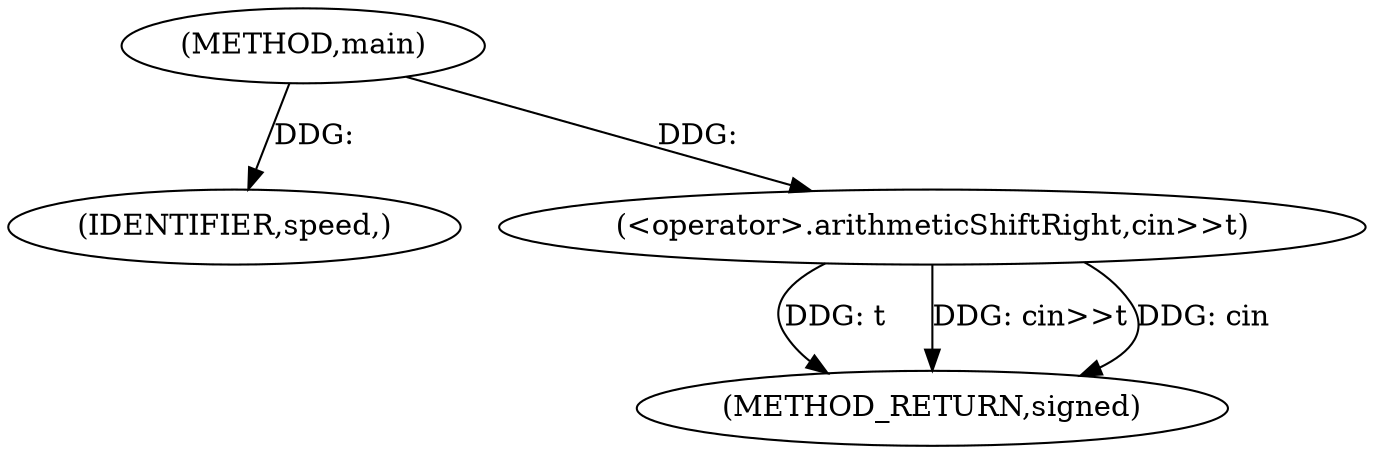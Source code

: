 digraph "main" {  
"1000112" [label = "(METHOD,main)" ]
"1000119" [label = "(METHOD_RETURN,signed)" ]
"1000114" [label = "(IDENTIFIER,speed,)" ]
"1000116" [label = "(<operator>.arithmeticShiftRight,cin>>t)" ]
  "1000116" -> "1000119"  [ label = "DDG: t"] 
  "1000116" -> "1000119"  [ label = "DDG: cin>>t"] 
  "1000116" -> "1000119"  [ label = "DDG: cin"] 
  "1000112" -> "1000114"  [ label = "DDG: "] 
  "1000112" -> "1000116"  [ label = "DDG: "] 
}

